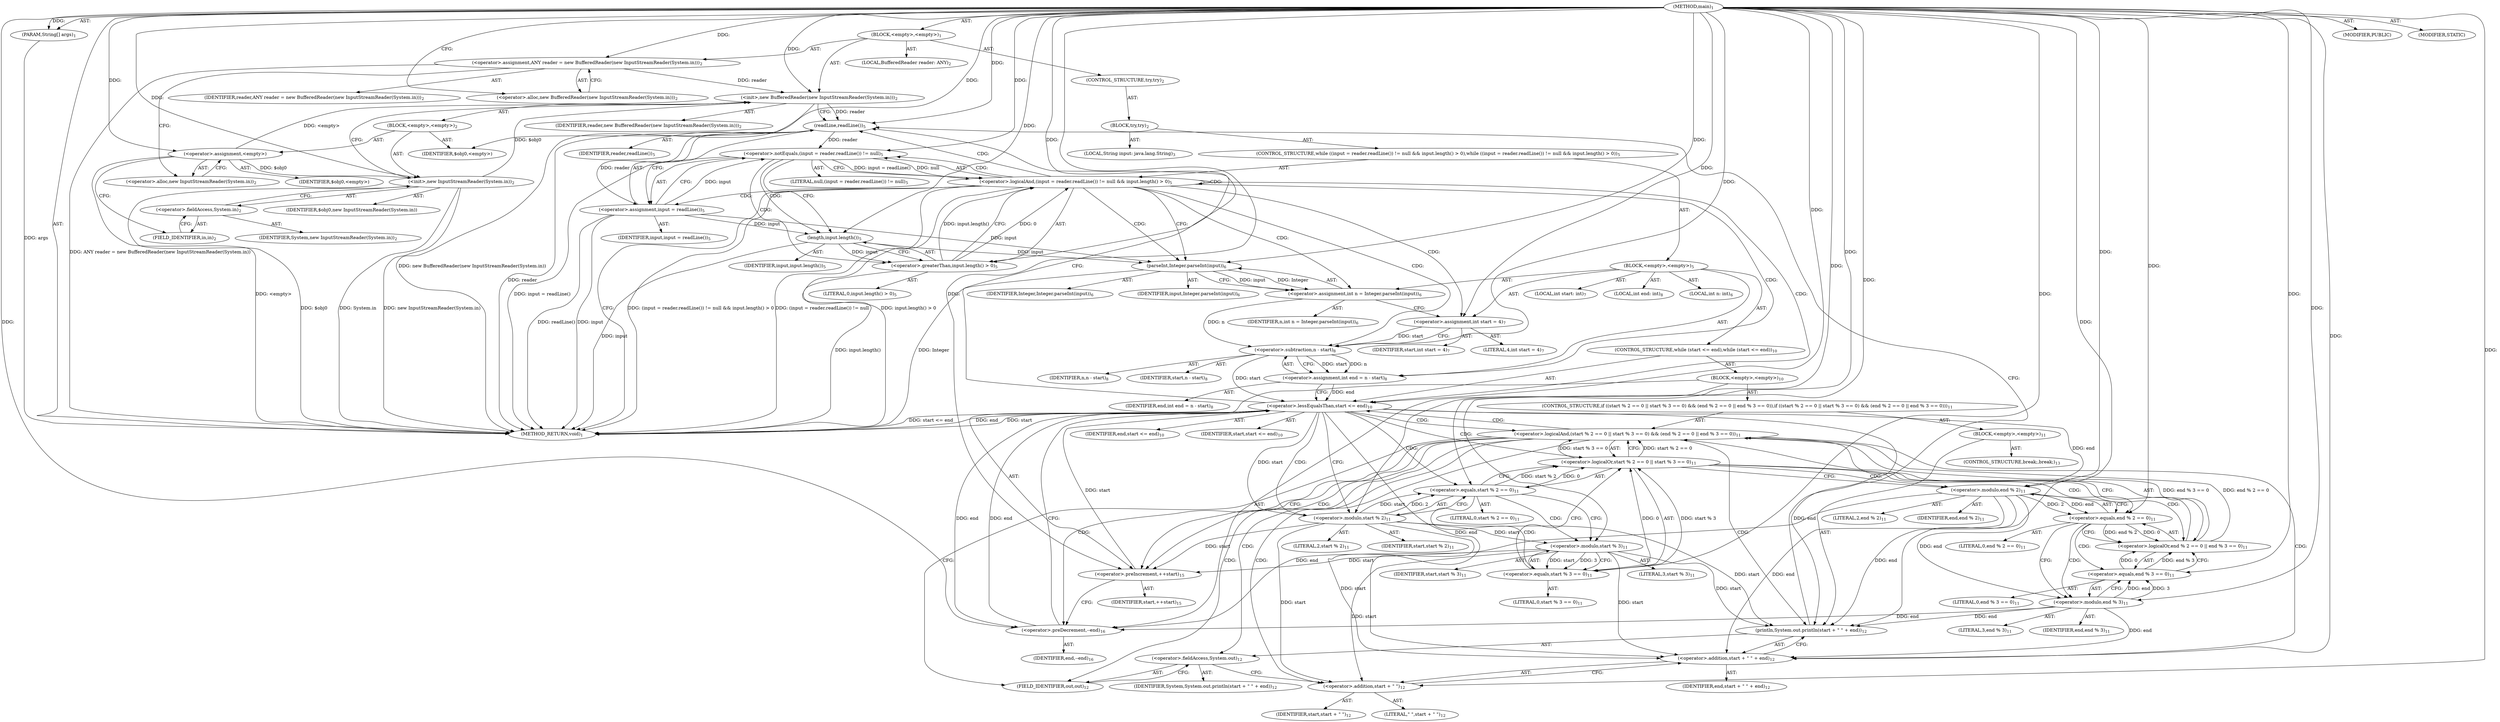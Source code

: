 digraph "main" {  
"19" [label = <(METHOD,main)<SUB>1</SUB>> ]
"20" [label = <(PARAM,String[] args)<SUB>1</SUB>> ]
"21" [label = <(BLOCK,&lt;empty&gt;,&lt;empty&gt;)<SUB>1</SUB>> ]
"4" [label = <(LOCAL,BufferedReader reader: ANY)<SUB>2</SUB>> ]
"22" [label = <(&lt;operator&gt;.assignment,ANY reader = new BufferedReader(new InputStreamReader(System.in)))<SUB>2</SUB>> ]
"23" [label = <(IDENTIFIER,reader,ANY reader = new BufferedReader(new InputStreamReader(System.in)))<SUB>2</SUB>> ]
"24" [label = <(&lt;operator&gt;.alloc,new BufferedReader(new InputStreamReader(System.in)))<SUB>2</SUB>> ]
"25" [label = <(&lt;init&gt;,new BufferedReader(new InputStreamReader(System.in)))<SUB>2</SUB>> ]
"3" [label = <(IDENTIFIER,reader,new BufferedReader(new InputStreamReader(System.in)))<SUB>2</SUB>> ]
"26" [label = <(BLOCK,&lt;empty&gt;,&lt;empty&gt;)<SUB>2</SUB>> ]
"27" [label = <(&lt;operator&gt;.assignment,&lt;empty&gt;)> ]
"28" [label = <(IDENTIFIER,$obj0,&lt;empty&gt;)> ]
"29" [label = <(&lt;operator&gt;.alloc,new InputStreamReader(System.in))<SUB>2</SUB>> ]
"30" [label = <(&lt;init&gt;,new InputStreamReader(System.in))<SUB>2</SUB>> ]
"31" [label = <(IDENTIFIER,$obj0,new InputStreamReader(System.in))> ]
"32" [label = <(&lt;operator&gt;.fieldAccess,System.in)<SUB>2</SUB>> ]
"33" [label = <(IDENTIFIER,System,new InputStreamReader(System.in))<SUB>2</SUB>> ]
"34" [label = <(FIELD_IDENTIFIER,in,in)<SUB>2</SUB>> ]
"35" [label = <(IDENTIFIER,$obj0,&lt;empty&gt;)> ]
"36" [label = <(CONTROL_STRUCTURE,try,try)<SUB>2</SUB>> ]
"37" [label = <(BLOCK,try,try)<SUB>2</SUB>> ]
"38" [label = <(LOCAL,String input: java.lang.String)<SUB>3</SUB>> ]
"39" [label = <(CONTROL_STRUCTURE,while ((input = reader.readLine()) != null &amp;&amp; input.length() &gt; 0),while ((input = reader.readLine()) != null &amp;&amp; input.length() &gt; 0))<SUB>5</SUB>> ]
"40" [label = <(&lt;operator&gt;.logicalAnd,(input = reader.readLine()) != null &amp;&amp; input.length() &gt; 0)<SUB>5</SUB>> ]
"41" [label = <(&lt;operator&gt;.notEquals,(input = reader.readLine()) != null)<SUB>5</SUB>> ]
"42" [label = <(&lt;operator&gt;.assignment,input = readLine())<SUB>5</SUB>> ]
"43" [label = <(IDENTIFIER,input,input = readLine())<SUB>5</SUB>> ]
"44" [label = <(readLine,readLine())<SUB>5</SUB>> ]
"45" [label = <(IDENTIFIER,reader,readLine())<SUB>5</SUB>> ]
"46" [label = <(LITERAL,null,(input = reader.readLine()) != null)<SUB>5</SUB>> ]
"47" [label = <(&lt;operator&gt;.greaterThan,input.length() &gt; 0)<SUB>5</SUB>> ]
"48" [label = <(length,input.length())<SUB>5</SUB>> ]
"49" [label = <(IDENTIFIER,input,input.length())<SUB>5</SUB>> ]
"50" [label = <(LITERAL,0,input.length() &gt; 0)<SUB>5</SUB>> ]
"51" [label = <(BLOCK,&lt;empty&gt;,&lt;empty&gt;)<SUB>5</SUB>> ]
"52" [label = <(LOCAL,int n: int)<SUB>6</SUB>> ]
"53" [label = <(&lt;operator&gt;.assignment,int n = Integer.parseInt(input))<SUB>6</SUB>> ]
"54" [label = <(IDENTIFIER,n,int n = Integer.parseInt(input))<SUB>6</SUB>> ]
"55" [label = <(parseInt,Integer.parseInt(input))<SUB>6</SUB>> ]
"56" [label = <(IDENTIFIER,Integer,Integer.parseInt(input))<SUB>6</SUB>> ]
"57" [label = <(IDENTIFIER,input,Integer.parseInt(input))<SUB>6</SUB>> ]
"58" [label = <(LOCAL,int start: int)<SUB>7</SUB>> ]
"59" [label = <(&lt;operator&gt;.assignment,int start = 4)<SUB>7</SUB>> ]
"60" [label = <(IDENTIFIER,start,int start = 4)<SUB>7</SUB>> ]
"61" [label = <(LITERAL,4,int start = 4)<SUB>7</SUB>> ]
"62" [label = <(LOCAL,int end: int)<SUB>8</SUB>> ]
"63" [label = <(&lt;operator&gt;.assignment,int end = n - start)<SUB>8</SUB>> ]
"64" [label = <(IDENTIFIER,end,int end = n - start)<SUB>8</SUB>> ]
"65" [label = <(&lt;operator&gt;.subtraction,n - start)<SUB>8</SUB>> ]
"66" [label = <(IDENTIFIER,n,n - start)<SUB>8</SUB>> ]
"67" [label = <(IDENTIFIER,start,n - start)<SUB>8</SUB>> ]
"68" [label = <(CONTROL_STRUCTURE,while (start &lt;= end),while (start &lt;= end))<SUB>10</SUB>> ]
"69" [label = <(&lt;operator&gt;.lessEqualsThan,start &lt;= end)<SUB>10</SUB>> ]
"70" [label = <(IDENTIFIER,start,start &lt;= end)<SUB>10</SUB>> ]
"71" [label = <(IDENTIFIER,end,start &lt;= end)<SUB>10</SUB>> ]
"72" [label = <(BLOCK,&lt;empty&gt;,&lt;empty&gt;)<SUB>10</SUB>> ]
"73" [label = <(CONTROL_STRUCTURE,if ((start % 2 == 0 || start % 3 == 0) &amp;&amp; (end % 2 == 0 || end % 3 == 0)),if ((start % 2 == 0 || start % 3 == 0) &amp;&amp; (end % 2 == 0 || end % 3 == 0)))<SUB>11</SUB>> ]
"74" [label = <(&lt;operator&gt;.logicalAnd,(start % 2 == 0 || start % 3 == 0) &amp;&amp; (end % 2 == 0 || end % 3 == 0))<SUB>11</SUB>> ]
"75" [label = <(&lt;operator&gt;.logicalOr,start % 2 == 0 || start % 3 == 0)<SUB>11</SUB>> ]
"76" [label = <(&lt;operator&gt;.equals,start % 2 == 0)<SUB>11</SUB>> ]
"77" [label = <(&lt;operator&gt;.modulo,start % 2)<SUB>11</SUB>> ]
"78" [label = <(IDENTIFIER,start,start % 2)<SUB>11</SUB>> ]
"79" [label = <(LITERAL,2,start % 2)<SUB>11</SUB>> ]
"80" [label = <(LITERAL,0,start % 2 == 0)<SUB>11</SUB>> ]
"81" [label = <(&lt;operator&gt;.equals,start % 3 == 0)<SUB>11</SUB>> ]
"82" [label = <(&lt;operator&gt;.modulo,start % 3)<SUB>11</SUB>> ]
"83" [label = <(IDENTIFIER,start,start % 3)<SUB>11</SUB>> ]
"84" [label = <(LITERAL,3,start % 3)<SUB>11</SUB>> ]
"85" [label = <(LITERAL,0,start % 3 == 0)<SUB>11</SUB>> ]
"86" [label = <(&lt;operator&gt;.logicalOr,end % 2 == 0 || end % 3 == 0)<SUB>11</SUB>> ]
"87" [label = <(&lt;operator&gt;.equals,end % 2 == 0)<SUB>11</SUB>> ]
"88" [label = <(&lt;operator&gt;.modulo,end % 2)<SUB>11</SUB>> ]
"89" [label = <(IDENTIFIER,end,end % 2)<SUB>11</SUB>> ]
"90" [label = <(LITERAL,2,end % 2)<SUB>11</SUB>> ]
"91" [label = <(LITERAL,0,end % 2 == 0)<SUB>11</SUB>> ]
"92" [label = <(&lt;operator&gt;.equals,end % 3 == 0)<SUB>11</SUB>> ]
"93" [label = <(&lt;operator&gt;.modulo,end % 3)<SUB>11</SUB>> ]
"94" [label = <(IDENTIFIER,end,end % 3)<SUB>11</SUB>> ]
"95" [label = <(LITERAL,3,end % 3)<SUB>11</SUB>> ]
"96" [label = <(LITERAL,0,end % 3 == 0)<SUB>11</SUB>> ]
"97" [label = <(BLOCK,&lt;empty&gt;,&lt;empty&gt;)<SUB>11</SUB>> ]
"98" [label = <(println,System.out.println(start + &quot; &quot; + end))<SUB>12</SUB>> ]
"99" [label = <(&lt;operator&gt;.fieldAccess,System.out)<SUB>12</SUB>> ]
"100" [label = <(IDENTIFIER,System,System.out.println(start + &quot; &quot; + end))<SUB>12</SUB>> ]
"101" [label = <(FIELD_IDENTIFIER,out,out)<SUB>12</SUB>> ]
"102" [label = <(&lt;operator&gt;.addition,start + &quot; &quot; + end)<SUB>12</SUB>> ]
"103" [label = <(&lt;operator&gt;.addition,start + &quot; &quot;)<SUB>12</SUB>> ]
"104" [label = <(IDENTIFIER,start,start + &quot; &quot;)<SUB>12</SUB>> ]
"105" [label = <(LITERAL,&quot; &quot;,start + &quot; &quot;)<SUB>12</SUB>> ]
"106" [label = <(IDENTIFIER,end,start + &quot; &quot; + end)<SUB>12</SUB>> ]
"107" [label = <(CONTROL_STRUCTURE,break;,break;)<SUB>13</SUB>> ]
"108" [label = <(&lt;operator&gt;.preIncrement,++start)<SUB>15</SUB>> ]
"109" [label = <(IDENTIFIER,start,++start)<SUB>15</SUB>> ]
"110" [label = <(&lt;operator&gt;.preDecrement,--end)<SUB>16</SUB>> ]
"111" [label = <(IDENTIFIER,end,--end)<SUB>16</SUB>> ]
"112" [label = <(MODIFIER,PUBLIC)> ]
"113" [label = <(MODIFIER,STATIC)> ]
"114" [label = <(METHOD_RETURN,void)<SUB>1</SUB>> ]
  "19" -> "20"  [ label = "AST: "] 
  "19" -> "21"  [ label = "AST: "] 
  "19" -> "112"  [ label = "AST: "] 
  "19" -> "113"  [ label = "AST: "] 
  "19" -> "114"  [ label = "AST: "] 
  "21" -> "4"  [ label = "AST: "] 
  "21" -> "22"  [ label = "AST: "] 
  "21" -> "25"  [ label = "AST: "] 
  "21" -> "36"  [ label = "AST: "] 
  "22" -> "23"  [ label = "AST: "] 
  "22" -> "24"  [ label = "AST: "] 
  "25" -> "3"  [ label = "AST: "] 
  "25" -> "26"  [ label = "AST: "] 
  "26" -> "27"  [ label = "AST: "] 
  "26" -> "30"  [ label = "AST: "] 
  "26" -> "35"  [ label = "AST: "] 
  "27" -> "28"  [ label = "AST: "] 
  "27" -> "29"  [ label = "AST: "] 
  "30" -> "31"  [ label = "AST: "] 
  "30" -> "32"  [ label = "AST: "] 
  "32" -> "33"  [ label = "AST: "] 
  "32" -> "34"  [ label = "AST: "] 
  "36" -> "37"  [ label = "AST: "] 
  "37" -> "38"  [ label = "AST: "] 
  "37" -> "39"  [ label = "AST: "] 
  "39" -> "40"  [ label = "AST: "] 
  "39" -> "51"  [ label = "AST: "] 
  "40" -> "41"  [ label = "AST: "] 
  "40" -> "47"  [ label = "AST: "] 
  "41" -> "42"  [ label = "AST: "] 
  "41" -> "46"  [ label = "AST: "] 
  "42" -> "43"  [ label = "AST: "] 
  "42" -> "44"  [ label = "AST: "] 
  "44" -> "45"  [ label = "AST: "] 
  "47" -> "48"  [ label = "AST: "] 
  "47" -> "50"  [ label = "AST: "] 
  "48" -> "49"  [ label = "AST: "] 
  "51" -> "52"  [ label = "AST: "] 
  "51" -> "53"  [ label = "AST: "] 
  "51" -> "58"  [ label = "AST: "] 
  "51" -> "59"  [ label = "AST: "] 
  "51" -> "62"  [ label = "AST: "] 
  "51" -> "63"  [ label = "AST: "] 
  "51" -> "68"  [ label = "AST: "] 
  "53" -> "54"  [ label = "AST: "] 
  "53" -> "55"  [ label = "AST: "] 
  "55" -> "56"  [ label = "AST: "] 
  "55" -> "57"  [ label = "AST: "] 
  "59" -> "60"  [ label = "AST: "] 
  "59" -> "61"  [ label = "AST: "] 
  "63" -> "64"  [ label = "AST: "] 
  "63" -> "65"  [ label = "AST: "] 
  "65" -> "66"  [ label = "AST: "] 
  "65" -> "67"  [ label = "AST: "] 
  "68" -> "69"  [ label = "AST: "] 
  "68" -> "72"  [ label = "AST: "] 
  "69" -> "70"  [ label = "AST: "] 
  "69" -> "71"  [ label = "AST: "] 
  "72" -> "73"  [ label = "AST: "] 
  "72" -> "108"  [ label = "AST: "] 
  "72" -> "110"  [ label = "AST: "] 
  "73" -> "74"  [ label = "AST: "] 
  "73" -> "97"  [ label = "AST: "] 
  "74" -> "75"  [ label = "AST: "] 
  "74" -> "86"  [ label = "AST: "] 
  "75" -> "76"  [ label = "AST: "] 
  "75" -> "81"  [ label = "AST: "] 
  "76" -> "77"  [ label = "AST: "] 
  "76" -> "80"  [ label = "AST: "] 
  "77" -> "78"  [ label = "AST: "] 
  "77" -> "79"  [ label = "AST: "] 
  "81" -> "82"  [ label = "AST: "] 
  "81" -> "85"  [ label = "AST: "] 
  "82" -> "83"  [ label = "AST: "] 
  "82" -> "84"  [ label = "AST: "] 
  "86" -> "87"  [ label = "AST: "] 
  "86" -> "92"  [ label = "AST: "] 
  "87" -> "88"  [ label = "AST: "] 
  "87" -> "91"  [ label = "AST: "] 
  "88" -> "89"  [ label = "AST: "] 
  "88" -> "90"  [ label = "AST: "] 
  "92" -> "93"  [ label = "AST: "] 
  "92" -> "96"  [ label = "AST: "] 
  "93" -> "94"  [ label = "AST: "] 
  "93" -> "95"  [ label = "AST: "] 
  "97" -> "98"  [ label = "AST: "] 
  "97" -> "107"  [ label = "AST: "] 
  "98" -> "99"  [ label = "AST: "] 
  "98" -> "102"  [ label = "AST: "] 
  "99" -> "100"  [ label = "AST: "] 
  "99" -> "101"  [ label = "AST: "] 
  "102" -> "103"  [ label = "AST: "] 
  "102" -> "106"  [ label = "AST: "] 
  "103" -> "104"  [ label = "AST: "] 
  "103" -> "105"  [ label = "AST: "] 
  "108" -> "109"  [ label = "AST: "] 
  "110" -> "111"  [ label = "AST: "] 
  "22" -> "29"  [ label = "CFG: "] 
  "25" -> "44"  [ label = "CFG: "] 
  "24" -> "22"  [ label = "CFG: "] 
  "27" -> "34"  [ label = "CFG: "] 
  "30" -> "25"  [ label = "CFG: "] 
  "29" -> "27"  [ label = "CFG: "] 
  "32" -> "30"  [ label = "CFG: "] 
  "40" -> "114"  [ label = "CFG: "] 
  "40" -> "55"  [ label = "CFG: "] 
  "34" -> "32"  [ label = "CFG: "] 
  "41" -> "40"  [ label = "CFG: "] 
  "41" -> "48"  [ label = "CFG: "] 
  "47" -> "40"  [ label = "CFG: "] 
  "53" -> "59"  [ label = "CFG: "] 
  "59" -> "65"  [ label = "CFG: "] 
  "63" -> "69"  [ label = "CFG: "] 
  "42" -> "41"  [ label = "CFG: "] 
  "48" -> "47"  [ label = "CFG: "] 
  "55" -> "53"  [ label = "CFG: "] 
  "65" -> "63"  [ label = "CFG: "] 
  "69" -> "44"  [ label = "CFG: "] 
  "69" -> "77"  [ label = "CFG: "] 
  "44" -> "42"  [ label = "CFG: "] 
  "108" -> "110"  [ label = "CFG: "] 
  "110" -> "69"  [ label = "CFG: "] 
  "74" -> "101"  [ label = "CFG: "] 
  "74" -> "108"  [ label = "CFG: "] 
  "75" -> "74"  [ label = "CFG: "] 
  "75" -> "88"  [ label = "CFG: "] 
  "86" -> "74"  [ label = "CFG: "] 
  "98" -> "44"  [ label = "CFG: "] 
  "76" -> "75"  [ label = "CFG: "] 
  "76" -> "82"  [ label = "CFG: "] 
  "81" -> "75"  [ label = "CFG: "] 
  "87" -> "86"  [ label = "CFG: "] 
  "87" -> "93"  [ label = "CFG: "] 
  "92" -> "86"  [ label = "CFG: "] 
  "99" -> "103"  [ label = "CFG: "] 
  "102" -> "98"  [ label = "CFG: "] 
  "77" -> "76"  [ label = "CFG: "] 
  "82" -> "81"  [ label = "CFG: "] 
  "88" -> "87"  [ label = "CFG: "] 
  "93" -> "92"  [ label = "CFG: "] 
  "101" -> "99"  [ label = "CFG: "] 
  "103" -> "102"  [ label = "CFG: "] 
  "19" -> "24"  [ label = "CFG: "] 
  "20" -> "114"  [ label = "DDG: args"] 
  "22" -> "114"  [ label = "DDG: ANY reader = new BufferedReader(new InputStreamReader(System.in))"] 
  "27" -> "114"  [ label = "DDG: &lt;empty&gt;"] 
  "30" -> "114"  [ label = "DDG: $obj0"] 
  "30" -> "114"  [ label = "DDG: System.in"] 
  "30" -> "114"  [ label = "DDG: new InputStreamReader(System.in)"] 
  "25" -> "114"  [ label = "DDG: new BufferedReader(new InputStreamReader(System.in))"] 
  "42" -> "114"  [ label = "DDG: input"] 
  "44" -> "114"  [ label = "DDG: reader"] 
  "42" -> "114"  [ label = "DDG: readLine()"] 
  "41" -> "114"  [ label = "DDG: input = readLine()"] 
  "40" -> "114"  [ label = "DDG: (input = reader.readLine()) != null"] 
  "48" -> "114"  [ label = "DDG: input"] 
  "47" -> "114"  [ label = "DDG: input.length()"] 
  "40" -> "114"  [ label = "DDG: input.length() &gt; 0"] 
  "40" -> "114"  [ label = "DDG: (input = reader.readLine()) != null &amp;&amp; input.length() &gt; 0"] 
  "69" -> "114"  [ label = "DDG: start"] 
  "69" -> "114"  [ label = "DDG: end"] 
  "69" -> "114"  [ label = "DDG: start &lt;= end"] 
  "55" -> "114"  [ label = "DDG: Integer"] 
  "19" -> "20"  [ label = "DDG: "] 
  "19" -> "22"  [ label = "DDG: "] 
  "22" -> "25"  [ label = "DDG: reader"] 
  "19" -> "25"  [ label = "DDG: "] 
  "27" -> "25"  [ label = "DDG: &lt;empty&gt;"] 
  "30" -> "25"  [ label = "DDG: $obj0"] 
  "19" -> "27"  [ label = "DDG: "] 
  "19" -> "35"  [ label = "DDG: "] 
  "27" -> "30"  [ label = "DDG: $obj0"] 
  "19" -> "30"  [ label = "DDG: "] 
  "41" -> "40"  [ label = "DDG: input = readLine()"] 
  "41" -> "40"  [ label = "DDG: null"] 
  "47" -> "40"  [ label = "DDG: input.length()"] 
  "47" -> "40"  [ label = "DDG: 0"] 
  "55" -> "53"  [ label = "DDG: Integer"] 
  "55" -> "53"  [ label = "DDG: input"] 
  "19" -> "59"  [ label = "DDG: "] 
  "65" -> "63"  [ label = "DDG: n"] 
  "65" -> "63"  [ label = "DDG: start"] 
  "42" -> "41"  [ label = "DDG: input"] 
  "44" -> "41"  [ label = "DDG: reader"] 
  "19" -> "41"  [ label = "DDG: "] 
  "48" -> "47"  [ label = "DDG: input"] 
  "19" -> "47"  [ label = "DDG: "] 
  "44" -> "42"  [ label = "DDG: reader"] 
  "42" -> "48"  [ label = "DDG: input"] 
  "19" -> "48"  [ label = "DDG: "] 
  "19" -> "55"  [ label = "DDG: "] 
  "42" -> "55"  [ label = "DDG: input"] 
  "48" -> "55"  [ label = "DDG: input"] 
  "53" -> "65"  [ label = "DDG: n"] 
  "19" -> "65"  [ label = "DDG: "] 
  "59" -> "65"  [ label = "DDG: start"] 
  "65" -> "69"  [ label = "DDG: start"] 
  "108" -> "69"  [ label = "DDG: start"] 
  "19" -> "69"  [ label = "DDG: "] 
  "63" -> "69"  [ label = "DDG: end"] 
  "110" -> "69"  [ label = "DDG: end"] 
  "25" -> "44"  [ label = "DDG: reader"] 
  "19" -> "44"  [ label = "DDG: "] 
  "77" -> "108"  [ label = "DDG: start"] 
  "82" -> "108"  [ label = "DDG: start"] 
  "19" -> "108"  [ label = "DDG: "] 
  "69" -> "110"  [ label = "DDG: end"] 
  "88" -> "110"  [ label = "DDG: end"] 
  "93" -> "110"  [ label = "DDG: end"] 
  "19" -> "110"  [ label = "DDG: "] 
  "75" -> "74"  [ label = "DDG: start % 2 == 0"] 
  "75" -> "74"  [ label = "DDG: start % 3 == 0"] 
  "86" -> "74"  [ label = "DDG: end % 2 == 0"] 
  "86" -> "74"  [ label = "DDG: end % 3 == 0"] 
  "76" -> "75"  [ label = "DDG: start % 2"] 
  "76" -> "75"  [ label = "DDG: 0"] 
  "81" -> "75"  [ label = "DDG: start % 3"] 
  "81" -> "75"  [ label = "DDG: 0"] 
  "87" -> "86"  [ label = "DDG: end % 2"] 
  "87" -> "86"  [ label = "DDG: 0"] 
  "92" -> "86"  [ label = "DDG: end % 3"] 
  "92" -> "86"  [ label = "DDG: 0"] 
  "77" -> "98"  [ label = "DDG: start"] 
  "82" -> "98"  [ label = "DDG: start"] 
  "19" -> "98"  [ label = "DDG: "] 
  "69" -> "98"  [ label = "DDG: end"] 
  "88" -> "98"  [ label = "DDG: end"] 
  "93" -> "98"  [ label = "DDG: end"] 
  "77" -> "76"  [ label = "DDG: start"] 
  "77" -> "76"  [ label = "DDG: 2"] 
  "19" -> "76"  [ label = "DDG: "] 
  "82" -> "81"  [ label = "DDG: start"] 
  "82" -> "81"  [ label = "DDG: 3"] 
  "19" -> "81"  [ label = "DDG: "] 
  "88" -> "87"  [ label = "DDG: end"] 
  "88" -> "87"  [ label = "DDG: 2"] 
  "19" -> "87"  [ label = "DDG: "] 
  "93" -> "92"  [ label = "DDG: end"] 
  "93" -> "92"  [ label = "DDG: 3"] 
  "19" -> "92"  [ label = "DDG: "] 
  "77" -> "102"  [ label = "DDG: start"] 
  "82" -> "102"  [ label = "DDG: start"] 
  "19" -> "102"  [ label = "DDG: "] 
  "69" -> "102"  [ label = "DDG: end"] 
  "88" -> "102"  [ label = "DDG: end"] 
  "93" -> "102"  [ label = "DDG: end"] 
  "69" -> "77"  [ label = "DDG: start"] 
  "19" -> "77"  [ label = "DDG: "] 
  "77" -> "82"  [ label = "DDG: start"] 
  "19" -> "82"  [ label = "DDG: "] 
  "69" -> "88"  [ label = "DDG: end"] 
  "19" -> "88"  [ label = "DDG: "] 
  "88" -> "93"  [ label = "DDG: end"] 
  "19" -> "93"  [ label = "DDG: "] 
  "77" -> "103"  [ label = "DDG: start"] 
  "82" -> "103"  [ label = "DDG: start"] 
  "19" -> "103"  [ label = "DDG: "] 
  "40" -> "42"  [ label = "CDG: "] 
  "40" -> "69"  [ label = "CDG: "] 
  "40" -> "40"  [ label = "CDG: "] 
  "40" -> "65"  [ label = "CDG: "] 
  "40" -> "59"  [ label = "CDG: "] 
  "40" -> "44"  [ label = "CDG: "] 
  "40" -> "53"  [ label = "CDG: "] 
  "40" -> "41"  [ label = "CDG: "] 
  "40" -> "63"  [ label = "CDG: "] 
  "40" -> "55"  [ label = "CDG: "] 
  "41" -> "47"  [ label = "CDG: "] 
  "41" -> "48"  [ label = "CDG: "] 
  "69" -> "77"  [ label = "CDG: "] 
  "69" -> "75"  [ label = "CDG: "] 
  "69" -> "74"  [ label = "CDG: "] 
  "69" -> "76"  [ label = "CDG: "] 
  "74" -> "98"  [ label = "CDG: "] 
  "74" -> "99"  [ label = "CDG: "] 
  "74" -> "102"  [ label = "CDG: "] 
  "74" -> "103"  [ label = "CDG: "] 
  "74" -> "69"  [ label = "CDG: "] 
  "74" -> "101"  [ label = "CDG: "] 
  "74" -> "110"  [ label = "CDG: "] 
  "74" -> "108"  [ label = "CDG: "] 
  "75" -> "87"  [ label = "CDG: "] 
  "75" -> "88"  [ label = "CDG: "] 
  "75" -> "86"  [ label = "CDG: "] 
  "76" -> "81"  [ label = "CDG: "] 
  "76" -> "82"  [ label = "CDG: "] 
  "87" -> "92"  [ label = "CDG: "] 
  "87" -> "93"  [ label = "CDG: "] 
}
